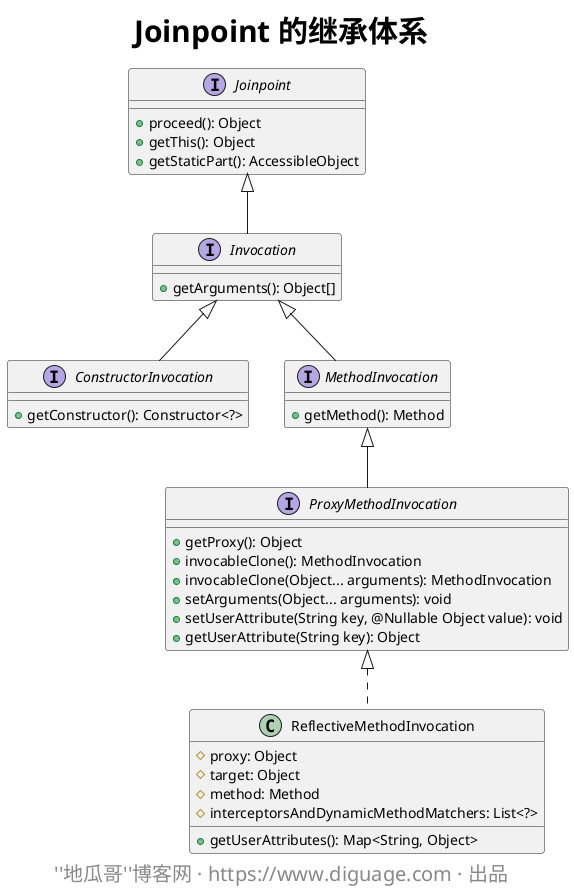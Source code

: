 @startuml

skinparam titleFontSize 30
title **Joinpoint 的继承体系**

interface Joinpoint {
    + proceed(): Object
    + getThis(): Object
    + getStaticPart(): AccessibleObject
}

interface Invocation extends Joinpoint {
    + getArguments(): Object[]
}

interface ConstructorInvocation extends Invocation {
    + getConstructor(): Constructor<?>
}

interface MethodInvocation extends Invocation {
    + getMethod(): Method
}

interface ProxyMethodInvocation extends MethodInvocation {
    + getProxy(): Object
    + invocableClone(): MethodInvocation
    + invocableClone(Object... arguments): MethodInvocation
    + setArguments(Object... arguments): void
    + setUserAttribute(String key, @Nullable Object value): void
    + getUserAttribute(String key): Object
}

class ReflectiveMethodInvocation implements ProxyMethodInvocation {
    # proxy: Object
    # target: Object
    # method: Method
    # interceptorsAndDynamicMethodMatchers: List<?>

    + getUserAttributes(): Map<String, Object>
}

skinparam footerFontSize 20
footer ''地瓜哥''博客网 · https://www.diguage.com · 出品

@enduml